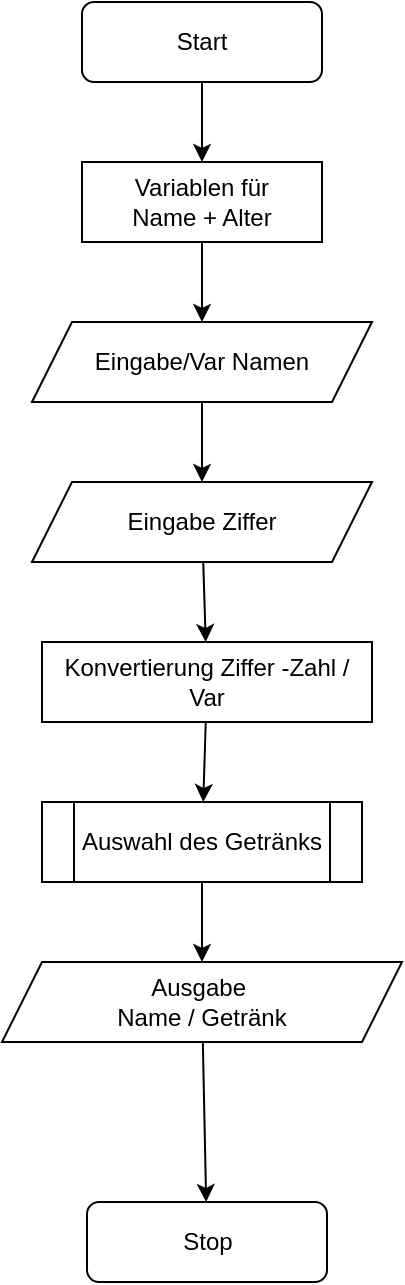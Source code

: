 <mxfile>
    <diagram id="g5PU9oOn4Q8MzJ1IsGeJ" name="Grobplanung">
        <mxGraphModel dx="811" dy="491" grid="1" gridSize="10" guides="1" tooltips="1" connect="1" arrows="1" fold="1" page="1" pageScale="1" pageWidth="827" pageHeight="1169" math="0" shadow="0">
            <root>
                <mxCell id="0"/>
                <mxCell id="1" parent="0"/>
                <mxCell id="11" value="" style="edgeStyle=none;html=1;" parent="1" source="2" target="6" edge="1">
                    <mxGeometry relative="1" as="geometry"/>
                </mxCell>
                <mxCell id="2" value="Start" style="rounded=1;whiteSpace=wrap;html=1;" parent="1" vertex="1">
                    <mxGeometry x="160" y="40" width="120" height="40" as="geometry"/>
                </mxCell>
                <mxCell id="3" value="Stop" style="rounded=1;whiteSpace=wrap;html=1;" parent="1" vertex="1">
                    <mxGeometry x="162.5" y="640" width="120" height="40" as="geometry"/>
                </mxCell>
                <mxCell id="13" value="" style="edgeStyle=none;html=1;" parent="1" source="5" target="7" edge="1">
                    <mxGeometry relative="1" as="geometry"/>
                </mxCell>
                <mxCell id="5" value="Eingabe/Var Namen" style="shape=parallelogram;perimeter=parallelogramPerimeter;whiteSpace=wrap;html=1;fixedSize=1;" parent="1" vertex="1">
                    <mxGeometry x="135" y="200" width="170" height="40" as="geometry"/>
                </mxCell>
                <mxCell id="12" value="" style="edgeStyle=none;html=1;" parent="1" source="6" target="5" edge="1">
                    <mxGeometry relative="1" as="geometry"/>
                </mxCell>
                <mxCell id="6" value="Variablen für&lt;br&gt;Name + Alter" style="rounded=0;whiteSpace=wrap;html=1;" parent="1" vertex="1">
                    <mxGeometry x="160" y="120" width="120" height="40" as="geometry"/>
                </mxCell>
                <mxCell id="14" value="" style="edgeStyle=none;html=1;" parent="1" source="7" target="8" edge="1">
                    <mxGeometry relative="1" as="geometry"/>
                </mxCell>
                <mxCell id="7" value="Eingabe Ziffer" style="shape=parallelogram;perimeter=parallelogramPerimeter;whiteSpace=wrap;html=1;fixedSize=1;" parent="1" vertex="1">
                    <mxGeometry x="135" y="280" width="170" height="40" as="geometry"/>
                </mxCell>
                <mxCell id="15" value="" style="edgeStyle=none;html=1;" parent="1" source="8" target="9" edge="1">
                    <mxGeometry relative="1" as="geometry"/>
                </mxCell>
                <mxCell id="8" value="Konvertierung Ziffer -Zahl / Var" style="rounded=0;whiteSpace=wrap;html=1;" parent="1" vertex="1">
                    <mxGeometry x="140" y="360" width="165" height="40" as="geometry"/>
                </mxCell>
                <mxCell id="16" value="" style="edgeStyle=none;html=1;" parent="1" source="9" target="10" edge="1">
                    <mxGeometry relative="1" as="geometry"/>
                </mxCell>
                <mxCell id="9" value="Auswahl des Getränks" style="shape=process;whiteSpace=wrap;html=1;backgroundOutline=1;" parent="1" vertex="1">
                    <mxGeometry x="140" y="440" width="160" height="40" as="geometry"/>
                </mxCell>
                <mxCell id="17" value="" style="edgeStyle=none;html=1;" parent="1" source="10" target="3" edge="1">
                    <mxGeometry relative="1" as="geometry"/>
                </mxCell>
                <mxCell id="10" value="Ausgabe&amp;nbsp;&lt;br&gt;Name / Getränk" style="shape=parallelogram;perimeter=parallelogramPerimeter;whiteSpace=wrap;html=1;fixedSize=1;" parent="1" vertex="1">
                    <mxGeometry x="120" y="520" width="200" height="40" as="geometry"/>
                </mxCell>
            </root>
        </mxGraphModel>
    </diagram>
    <diagram id="8W-gV6nZsUrih1CPA-lV" name="Var_1">
        <mxGraphModel dx="568" dy="344" grid="1" gridSize="10" guides="1" tooltips="1" connect="1" arrows="1" fold="1" page="1" pageScale="1" pageWidth="827" pageHeight="1169" math="0" shadow="0">
            <root>
                <mxCell id="0"/>
                <mxCell id="1" parent="0"/>
                <mxCell id="CrmgsNA7PakQnj4Jn1WP-26" value="" style="edgeStyle=none;html=1;" parent="1" source="CrmgsNA7PakQnj4Jn1WP-1" target="CrmgsNA7PakQnj4Jn1WP-4" edge="1">
                    <mxGeometry relative="1" as="geometry"/>
                </mxCell>
                <mxCell id="_h8mOguC8rtUFZjfshlh-9" value="" style="edgeStyle=none;html=1;" parent="1" source="CrmgsNA7PakQnj4Jn1WP-1" target="_h8mOguC8rtUFZjfshlh-8" edge="1">
                    <mxGeometry relative="1" as="geometry"/>
                </mxCell>
                <mxCell id="CrmgsNA7PakQnj4Jn1WP-1" value="a &amp;gt; 0" style="rhombus;whiteSpace=wrap;html=1;" parent="1" vertex="1">
                    <mxGeometry x="190" y="350" width="80" height="80" as="geometry"/>
                </mxCell>
                <mxCell id="CrmgsNA7PakQnj4Jn1WP-7" value="" style="edgeStyle=none;html=1;exitX=1;exitY=0.5;exitDx=0;exitDy=0;entryX=0.5;entryY=0;entryDx=0;entryDy=0;" parent="1" source="CrmgsNA7PakQnj4Jn1WP-4" target="CrmgsNA7PakQnj4Jn1WP-6" edge="1">
                    <mxGeometry relative="1" as="geometry">
                        <Array as="points">
                            <mxPoint x="350" y="530"/>
                        </Array>
                    </mxGeometry>
                </mxCell>
                <mxCell id="CrmgsNA7PakQnj4Jn1WP-9" value="" style="edgeStyle=none;html=1;" parent="1" source="CrmgsNA7PakQnj4Jn1WP-4" target="CrmgsNA7PakQnj4Jn1WP-8" edge="1">
                    <mxGeometry relative="1" as="geometry"/>
                </mxCell>
                <mxCell id="CrmgsNA7PakQnj4Jn1WP-4" value="a &amp;lt; 6" style="rhombus;whiteSpace=wrap;html=1;" parent="1" vertex="1">
                    <mxGeometry x="190" y="490" width="80" height="80" as="geometry"/>
                </mxCell>
                <mxCell id="CrmgsNA7PakQnj4Jn1WP-11" value="" style="edgeStyle=none;html=1;" parent="1" source="CrmgsNA7PakQnj4Jn1WP-6" target="CrmgsNA7PakQnj4Jn1WP-10" edge="1">
                    <mxGeometry relative="1" as="geometry"/>
                </mxCell>
                <mxCell id="CrmgsNA7PakQnj4Jn1WP-14" value="" style="edgeStyle=none;html=1;exitX=1;exitY=0.5;exitDx=0;exitDy=0;entryX=0.5;entryY=0;entryDx=0;entryDy=0;" parent="1" source="CrmgsNA7PakQnj4Jn1WP-6" target="CrmgsNA7PakQnj4Jn1WP-13" edge="1">
                    <mxGeometry relative="1" as="geometry">
                        <Array as="points">
                            <mxPoint x="470" y="610"/>
                        </Array>
                    </mxGeometry>
                </mxCell>
                <mxCell id="CrmgsNA7PakQnj4Jn1WP-6" value="a &amp;lt;&amp;nbsp; 13" style="rhombus;whiteSpace=wrap;html=1;" parent="1" vertex="1">
                    <mxGeometry x="310" y="570" width="80" height="80" as="geometry"/>
                </mxCell>
                <mxCell id="-paTm9LgnAMwHXu-QOxm-4" value="" style="edgeStyle=none;html=1;" parent="1" source="CrmgsNA7PakQnj4Jn1WP-8" target="-paTm9LgnAMwHXu-QOxm-3" edge="1">
                    <mxGeometry relative="1" as="geometry"/>
                </mxCell>
                <mxCell id="CrmgsNA7PakQnj4Jn1WP-8" value="Milch" style="whiteSpace=wrap;html=1;" parent="1" vertex="1">
                    <mxGeometry x="190" y="770" width="80" height="40" as="geometry"/>
                </mxCell>
                <mxCell id="-paTm9LgnAMwHXu-QOxm-5" value="" style="edgeStyle=none;html=1;" parent="1" source="CrmgsNA7PakQnj4Jn1WP-10" edge="1">
                    <mxGeometry relative="1" as="geometry">
                        <mxPoint x="230" y="840" as="targetPoint"/>
                        <Array as="points">
                            <mxPoint x="350" y="840"/>
                        </Array>
                    </mxGeometry>
                </mxCell>
                <mxCell id="CrmgsNA7PakQnj4Jn1WP-10" value="Saft" style="whiteSpace=wrap;html=1;" parent="1" vertex="1">
                    <mxGeometry x="310" y="770" width="80" height="40" as="geometry"/>
                </mxCell>
                <mxCell id="CrmgsNA7PakQnj4Jn1WP-18" value="" style="edgeStyle=none;html=1;" parent="1" source="CrmgsNA7PakQnj4Jn1WP-13" target="CrmgsNA7PakQnj4Jn1WP-17" edge="1">
                    <mxGeometry relative="1" as="geometry"/>
                </mxCell>
                <mxCell id="CrmgsNA7PakQnj4Jn1WP-25" value="" style="edgeStyle=none;html=1;entryX=0.5;entryY=0;entryDx=0;entryDy=0;" parent="1" source="CrmgsNA7PakQnj4Jn1WP-13" target="CrmgsNA7PakQnj4Jn1WP-19" edge="1">
                    <mxGeometry relative="1" as="geometry">
                        <mxPoint x="570" y="690" as="targetPoint"/>
                        <Array as="points">
                            <mxPoint x="587" y="690"/>
                        </Array>
                    </mxGeometry>
                </mxCell>
                <mxCell id="CrmgsNA7PakQnj4Jn1WP-13" value="a &amp;lt;&amp;nbsp; 19" style="rhombus;whiteSpace=wrap;html=1;" parent="1" vertex="1">
                    <mxGeometry x="430" y="650" width="80" height="80" as="geometry"/>
                </mxCell>
                <mxCell id="CrmgsNA7PakQnj4Jn1WP-17" value="Cola" style="whiteSpace=wrap;html=1;" parent="1" vertex="1">
                    <mxGeometry x="430" y="770" width="80" height="40" as="geometry"/>
                </mxCell>
                <mxCell id="CrmgsNA7PakQnj4Jn1WP-19" value="Wein" style="whiteSpace=wrap;html=1;" parent="1" vertex="1">
                    <mxGeometry x="544" y="770" width="86" height="40" as="geometry"/>
                </mxCell>
                <mxCell id="CrmgsNA7PakQnj4Jn1WP-27" value="" style="edgeStyle=none;html=1;" parent="1" target="CrmgsNA7PakQnj4Jn1WP-1" edge="1">
                    <mxGeometry relative="1" as="geometry">
                        <mxPoint x="230" y="310" as="sourcePoint"/>
                    </mxGeometry>
                </mxCell>
                <mxCell id="_h8mOguC8rtUFZjfshlh-2" value="" style="edgeStyle=none;html=1;startArrow=none;" parent="1" source="_h8mOguC8rtUFZjfshlh-12" edge="1">
                    <mxGeometry relative="1" as="geometry">
                        <mxPoint x="270" y="270" as="sourcePoint"/>
                        <mxPoint x="710" y="910" as="targetPoint"/>
                        <Array as="points">
                            <mxPoint x="710" y="270"/>
                        </Array>
                    </mxGeometry>
                </mxCell>
                <mxCell id="_h8mOguC8rtUFZjfshlh-13" value="" style="edgeStyle=none;html=1;" parent="1" source="CrmgsNA7PakQnj4Jn1WP-21" target="_h8mOguC8rtUFZjfshlh-12" edge="1">
                    <mxGeometry relative="1" as="geometry"/>
                </mxCell>
                <mxCell id="CrmgsNA7PakQnj4Jn1WP-21" value="age ?" style="rhombus;whiteSpace=wrap;html=1;" parent="1" vertex="1">
                    <mxGeometry x="190" y="230" width="80" height="80" as="geometry"/>
                </mxCell>
                <mxCell id="-paTm9LgnAMwHXu-QOxm-1" value="Stop" style="rounded=1;whiteSpace=wrap;html=1;" parent="1" vertex="1">
                    <mxGeometry x="404" y="1040" width="120" height="40" as="geometry"/>
                </mxCell>
                <mxCell id="-paTm9LgnAMwHXu-QOxm-2" value="" style="edgeStyle=none;html=1;exitX=0.5;exitY=1;exitDx=0;exitDy=0;entryX=0.5;entryY=0;entryDx=0;entryDy=0;" parent="1" source="-paTm9LgnAMwHXu-QOxm-3" target="-paTm9LgnAMwHXu-QOxm-1" edge="1">
                    <mxGeometry relative="1" as="geometry"/>
                </mxCell>
                <mxCell id="-paTm9LgnAMwHXu-QOxm-3" value="Ausgabe&amp;nbsp;&lt;br&gt;Name / Getränk" style="shape=parallelogram;perimeter=parallelogramPerimeter;whiteSpace=wrap;html=1;fixedSize=1;" parent="1" vertex="1">
                    <mxGeometry x="130" y="910" width="200" height="40" as="geometry"/>
                </mxCell>
                <mxCell id="-paTm9LgnAMwHXu-QOxm-6" value="" style="edgeStyle=none;html=1;exitX=0.5;exitY=1;exitDx=0;exitDy=0;" parent="1" source="CrmgsNA7PakQnj4Jn1WP-17" edge="1">
                    <mxGeometry relative="1" as="geometry">
                        <mxPoint x="360" y="820.0" as="sourcePoint"/>
                        <mxPoint x="230" y="850" as="targetPoint"/>
                        <Array as="points">
                            <mxPoint x="470" y="850"/>
                        </Array>
                    </mxGeometry>
                </mxCell>
                <mxCell id="-paTm9LgnAMwHXu-QOxm-7" value="" style="edgeStyle=none;html=1;exitX=0.429;exitY=0.983;exitDx=0;exitDy=0;exitPerimeter=0;" parent="1" source="CrmgsNA7PakQnj4Jn1WP-19" edge="1">
                    <mxGeometry relative="1" as="geometry">
                        <mxPoint x="480" y="820.0" as="sourcePoint"/>
                        <mxPoint x="230" y="860" as="targetPoint"/>
                        <Array as="points">
                            <mxPoint x="580" y="860"/>
                        </Array>
                    </mxGeometry>
                </mxCell>
                <mxCell id="_h8mOguC8rtUFZjfshlh-5" value="" style="edgeStyle=none;html=1;entryX=0.5;entryY=0;entryDx=0;entryDy=0;exitX=0.5;exitY=1;exitDx=0;exitDy=0;" parent="1" source="_h8mOguC8rtUFZjfshlh-3" target="-paTm9LgnAMwHXu-QOxm-1" edge="1">
                    <mxGeometry relative="1" as="geometry">
                        <mxPoint x="710" y="1020" as="targetPoint"/>
                    </mxGeometry>
                </mxCell>
                <mxCell id="_h8mOguC8rtUFZjfshlh-3" value="Ausgabe&amp;nbsp;&lt;br&gt;Tee" style="shape=parallelogram;perimeter=parallelogramPerimeter;whiteSpace=wrap;html=1;fixedSize=1;" parent="1" vertex="1">
                    <mxGeometry x="630" y="910" width="160" height="40" as="geometry"/>
                </mxCell>
                <mxCell id="_h8mOguC8rtUFZjfshlh-7" value="" style="edgeStyle=none;html=1;" parent="1" source="_h8mOguC8rtUFZjfshlh-6" target="CrmgsNA7PakQnj4Jn1WP-21" edge="1">
                    <mxGeometry relative="1" as="geometry"/>
                </mxCell>
                <mxCell id="_h8mOguC8rtUFZjfshlh-6" value="Eingabe / etc" style="shape=process;whiteSpace=wrap;html=1;backgroundOutline=1;" parent="1" vertex="1">
                    <mxGeometry x="170" y="90" width="120" height="60" as="geometry"/>
                </mxCell>
                <mxCell id="_h8mOguC8rtUFZjfshlh-8" value="" style="shape=waypoint;sketch=0;size=6;pointerEvents=1;points=[];fillColor=default;resizable=0;rotatable=0;perimeter=centerPerimeter;snapToPoint=1;" parent="1" vertex="1">
                    <mxGeometry x="700" y="380" width="20" height="20" as="geometry"/>
                </mxCell>
                <mxCell id="_h8mOguC8rtUFZjfshlh-14" value="" style="edgeStyle=none;html=1;startArrow=none;endArrow=none;" parent="1" source="_h8mOguC8rtUFZjfshlh-8" target="_h8mOguC8rtUFZjfshlh-12" edge="1">
                    <mxGeometry relative="1" as="geometry">
                        <mxPoint x="710" y="390" as="sourcePoint"/>
                        <mxPoint x="710" y="910" as="targetPoint"/>
                        <Array as="points"/>
                    </mxGeometry>
                </mxCell>
                <mxCell id="_h8mOguC8rtUFZjfshlh-12" value="" style="shape=waypoint;sketch=0;size=6;pointerEvents=1;points=[];fillColor=default;resizable=0;rotatable=0;perimeter=centerPerimeter;snapToPoint=1;" parent="1" vertex="1">
                    <mxGeometry x="700" y="260" width="20" height="20" as="geometry"/>
                </mxCell>
                <mxCell id="_h8mOguC8rtUFZjfshlh-15" value="false" style="text;html=1;strokeColor=none;fillColor=none;align=center;verticalAlign=middle;whiteSpace=wrap;rounded=0;" parent="1" vertex="1">
                    <mxGeometry x="270" y="230" width="60" height="30" as="geometry"/>
                </mxCell>
                <mxCell id="_h8mOguC8rtUFZjfshlh-16" value="true" style="text;html=1;strokeColor=none;fillColor=none;align=center;verticalAlign=middle;whiteSpace=wrap;rounded=0;" parent="1" vertex="1">
                    <mxGeometry x="250" y="310" width="60" height="30" as="geometry"/>
                </mxCell>
            </root>
        </mxGraphModel>
    </diagram>
</mxfile>